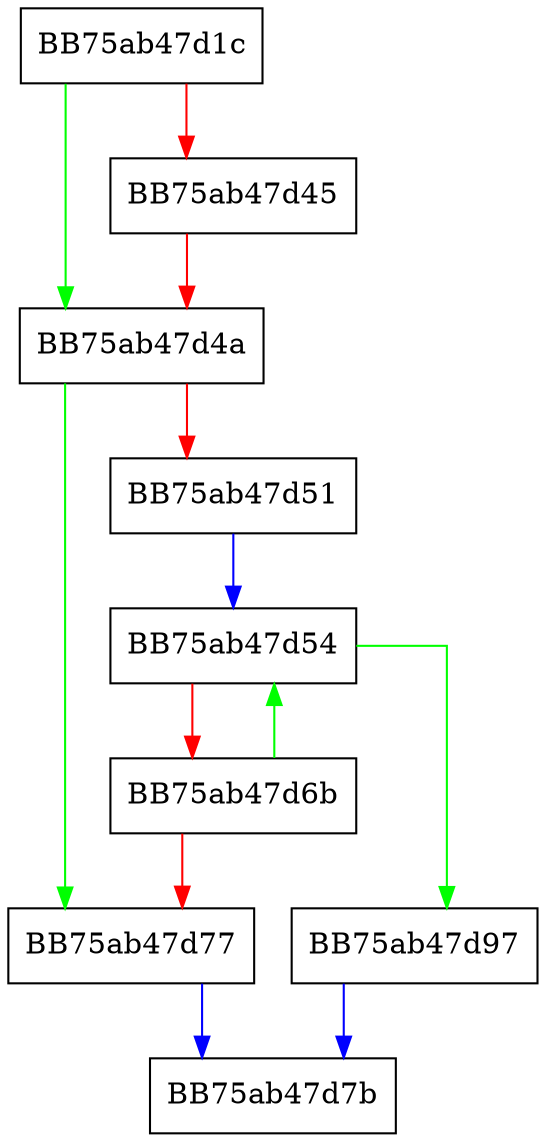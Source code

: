 digraph MatchMultiPrefix {
  node [shape="box"];
  graph [splines=ortho];
  BB75ab47d1c -> BB75ab47d4a [color="green"];
  BB75ab47d1c -> BB75ab47d45 [color="red"];
  BB75ab47d45 -> BB75ab47d4a [color="red"];
  BB75ab47d4a -> BB75ab47d77 [color="green"];
  BB75ab47d4a -> BB75ab47d51 [color="red"];
  BB75ab47d51 -> BB75ab47d54 [color="blue"];
  BB75ab47d54 -> BB75ab47d97 [color="green"];
  BB75ab47d54 -> BB75ab47d6b [color="red"];
  BB75ab47d6b -> BB75ab47d54 [color="green"];
  BB75ab47d6b -> BB75ab47d77 [color="red"];
  BB75ab47d77 -> BB75ab47d7b [color="blue"];
  BB75ab47d97 -> BB75ab47d7b [color="blue"];
}